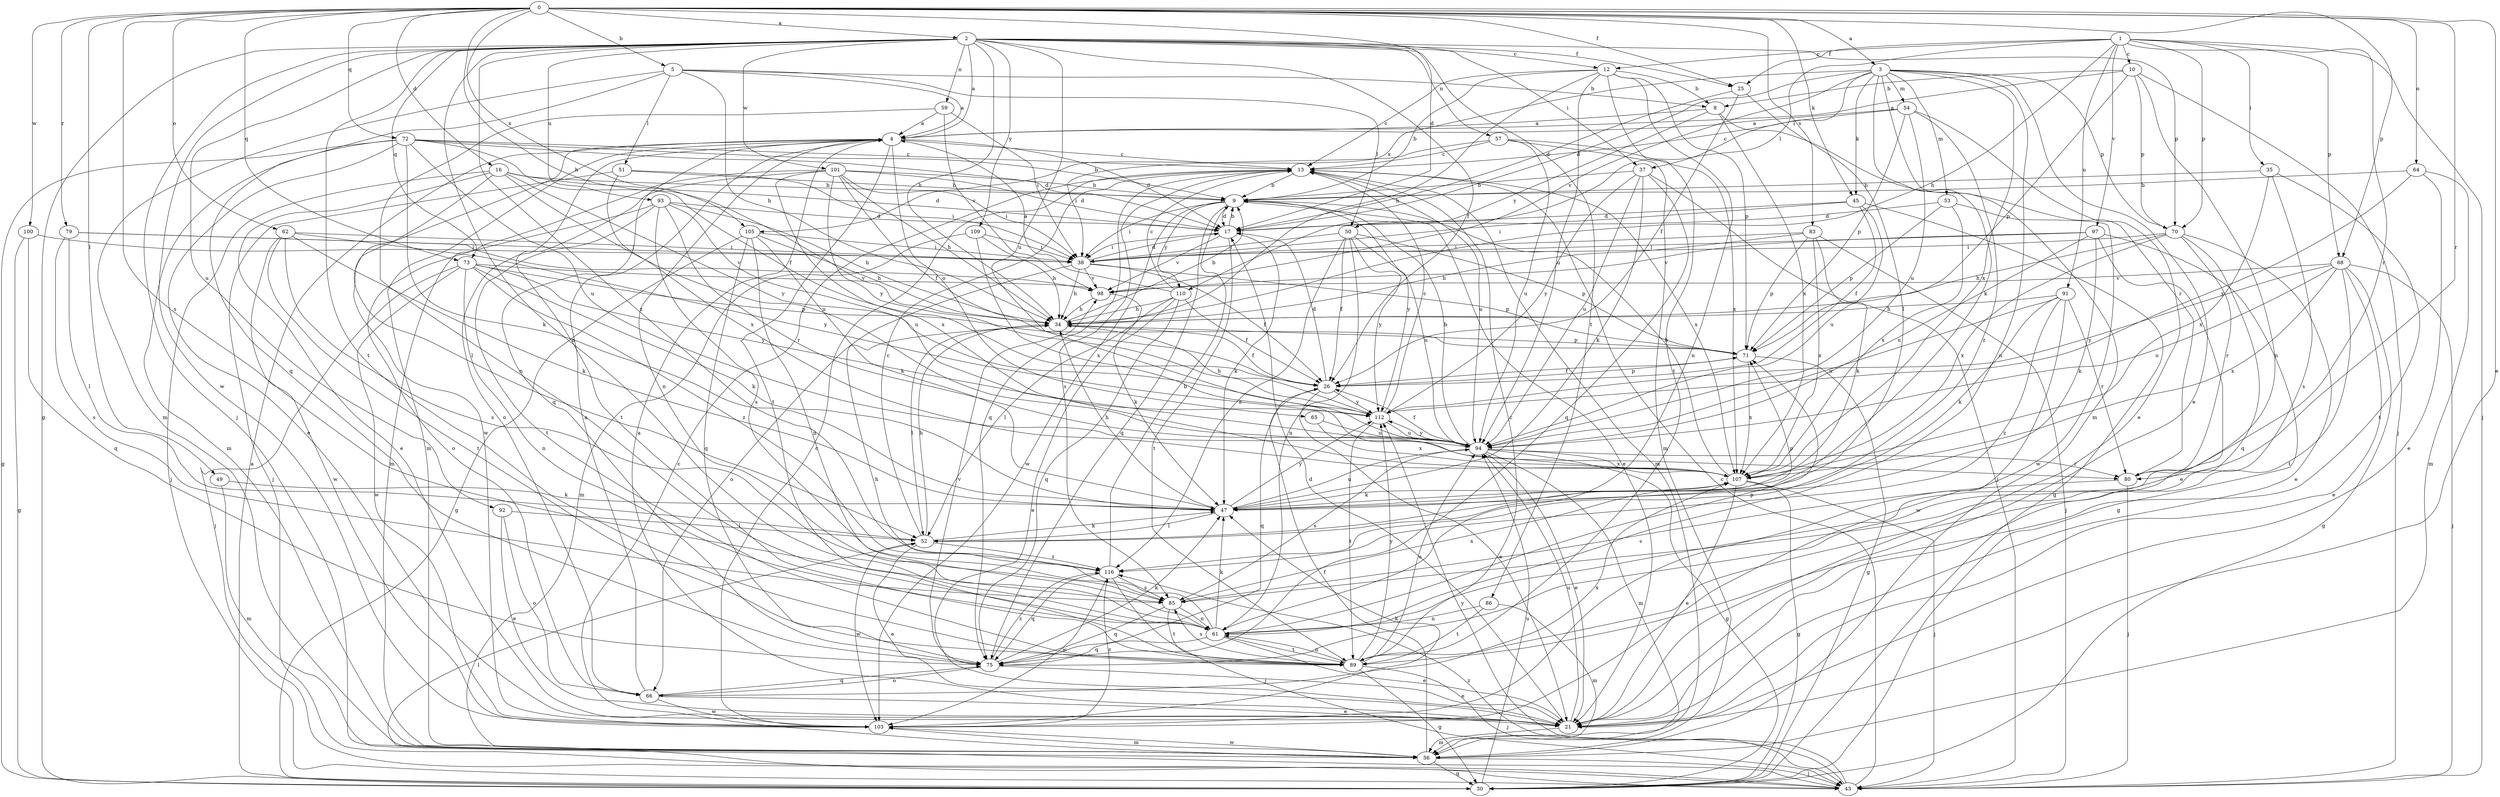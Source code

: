 strict digraph  {
0;
1;
2;
3;
4;
5;
8;
9;
10;
12;
13;
16;
17;
21;
25;
26;
30;
34;
35;
37;
38;
43;
45;
47;
49;
50;
51;
52;
53;
54;
56;
57;
59;
61;
62;
64;
65;
66;
68;
70;
71;
72;
73;
75;
79;
80;
83;
85;
86;
89;
91;
92;
93;
94;
97;
98;
100;
101;
103;
105;
107;
109;
110;
112;
116;
0 -> 2  [label=a];
0 -> 3  [label=a];
0 -> 5  [label=b];
0 -> 16  [label=d];
0 -> 17  [label=d];
0 -> 21  [label=e];
0 -> 25  [label=f];
0 -> 34  [label=h];
0 -> 45  [label=k];
0 -> 49  [label=l];
0 -> 62  [label=o];
0 -> 64  [label=o];
0 -> 68  [label=p];
0 -> 72  [label=q];
0 -> 73  [label=q];
0 -> 79  [label=r];
0 -> 80  [label=r];
0 -> 83  [label=s];
0 -> 85  [label=s];
0 -> 100  [label=w];
0 -> 105  [label=x];
1 -> 10  [label=c];
1 -> 12  [label=c];
1 -> 25  [label=f];
1 -> 34  [label=h];
1 -> 35  [label=i];
1 -> 43  [label=j];
1 -> 50  [label=l];
1 -> 68  [label=p];
1 -> 70  [label=p];
1 -> 80  [label=r];
1 -> 91  [label=u];
1 -> 97  [label=v];
2 -> 4  [label=a];
2 -> 12  [label=c];
2 -> 25  [label=f];
2 -> 26  [label=f];
2 -> 30  [label=g];
2 -> 34  [label=h];
2 -> 37  [label=i];
2 -> 43  [label=j];
2 -> 57  [label=n];
2 -> 59  [label=n];
2 -> 61  [label=n];
2 -> 70  [label=p];
2 -> 73  [label=q];
2 -> 86  [label=t];
2 -> 89  [label=t];
2 -> 92  [label=u];
2 -> 93  [label=u];
2 -> 94  [label=u];
2 -> 101  [label=w];
2 -> 103  [label=w];
2 -> 109  [label=y];
2 -> 116  [label=z];
3 -> 17  [label=d];
3 -> 21  [label=e];
3 -> 37  [label=i];
3 -> 45  [label=k];
3 -> 47  [label=k];
3 -> 53  [label=m];
3 -> 54  [label=m];
3 -> 56  [label=m];
3 -> 61  [label=n];
3 -> 70  [label=p];
3 -> 98  [label=v];
3 -> 105  [label=x];
3 -> 107  [label=x];
4 -> 13  [label=c];
4 -> 17  [label=d];
4 -> 56  [label=m];
4 -> 61  [label=n];
4 -> 65  [label=o];
4 -> 66  [label=o];
4 -> 75  [label=q];
4 -> 89  [label=t];
4 -> 103  [label=w];
5 -> 4  [label=a];
5 -> 8  [label=b];
5 -> 34  [label=h];
5 -> 50  [label=l];
5 -> 51  [label=l];
5 -> 56  [label=m];
5 -> 75  [label=q];
8 -> 4  [label=a];
8 -> 80  [label=r];
8 -> 107  [label=x];
8 -> 110  [label=y];
9 -> 17  [label=d];
9 -> 21  [label=e];
9 -> 38  [label=i];
9 -> 75  [label=q];
9 -> 103  [label=w];
9 -> 110  [label=y];
9 -> 112  [label=y];
10 -> 4  [label=a];
10 -> 8  [label=b];
10 -> 43  [label=j];
10 -> 61  [label=n];
10 -> 70  [label=p];
10 -> 71  [label=p];
12 -> 8  [label=b];
12 -> 9  [label=b];
12 -> 13  [label=c];
12 -> 34  [label=h];
12 -> 61  [label=n];
12 -> 71  [label=p];
12 -> 89  [label=t];
12 -> 94  [label=u];
13 -> 9  [label=b];
13 -> 56  [label=m];
13 -> 75  [label=q];
13 -> 85  [label=s];
13 -> 94  [label=u];
13 -> 107  [label=x];
16 -> 9  [label=b];
16 -> 17  [label=d];
16 -> 21  [label=e];
16 -> 43  [label=j];
16 -> 52  [label=l];
16 -> 94  [label=u];
16 -> 112  [label=y];
17 -> 9  [label=b];
17 -> 38  [label=i];
17 -> 47  [label=k];
17 -> 89  [label=t];
17 -> 98  [label=v];
21 -> 4  [label=a];
21 -> 17  [label=d];
21 -> 56  [label=m];
21 -> 94  [label=u];
25 -> 17  [label=d];
25 -> 26  [label=f];
25 -> 52  [label=l];
26 -> 17  [label=d];
26 -> 21  [label=e];
26 -> 71  [label=p];
26 -> 75  [label=q];
26 -> 112  [label=y];
30 -> 4  [label=a];
30 -> 94  [label=u];
34 -> 9  [label=b];
34 -> 26  [label=f];
34 -> 52  [label=l];
34 -> 71  [label=p];
35 -> 9  [label=b];
35 -> 85  [label=s];
35 -> 89  [label=t];
35 -> 107  [label=x];
37 -> 9  [label=b];
37 -> 43  [label=j];
37 -> 47  [label=k];
37 -> 75  [label=q];
37 -> 94  [label=u];
37 -> 112  [label=y];
38 -> 17  [label=d];
38 -> 26  [label=f];
38 -> 34  [label=h];
38 -> 66  [label=o];
38 -> 71  [label=p];
38 -> 98  [label=v];
43 -> 13  [label=c];
43 -> 52  [label=l];
43 -> 112  [label=y];
43 -> 116  [label=z];
45 -> 17  [label=d];
45 -> 26  [label=f];
45 -> 30  [label=g];
45 -> 38  [label=i];
45 -> 94  [label=u];
47 -> 34  [label=h];
47 -> 52  [label=l];
47 -> 94  [label=u];
47 -> 112  [label=y];
49 -> 47  [label=k];
49 -> 56  [label=m];
50 -> 26  [label=f];
50 -> 38  [label=i];
50 -> 61  [label=n];
50 -> 71  [label=p];
50 -> 94  [label=u];
50 -> 112  [label=y];
50 -> 116  [label=z];
51 -> 9  [label=b];
51 -> 38  [label=i];
51 -> 43  [label=j];
51 -> 107  [label=x];
52 -> 13  [label=c];
52 -> 21  [label=e];
52 -> 34  [label=h];
52 -> 47  [label=k];
52 -> 71  [label=p];
52 -> 103  [label=w];
52 -> 116  [label=z];
53 -> 17  [label=d];
53 -> 71  [label=p];
53 -> 103  [label=w];
53 -> 107  [label=x];
54 -> 4  [label=a];
54 -> 13  [label=c];
54 -> 21  [label=e];
54 -> 71  [label=p];
54 -> 94  [label=u];
54 -> 116  [label=z];
56 -> 13  [label=c];
56 -> 26  [label=f];
56 -> 30  [label=g];
56 -> 43  [label=j];
56 -> 103  [label=w];
57 -> 13  [label=c];
57 -> 38  [label=i];
57 -> 56  [label=m];
57 -> 94  [label=u];
57 -> 107  [label=x];
59 -> 4  [label=a];
59 -> 38  [label=i];
59 -> 61  [label=n];
59 -> 98  [label=v];
61 -> 21  [label=e];
61 -> 34  [label=h];
61 -> 47  [label=k];
61 -> 71  [label=p];
61 -> 75  [label=q];
61 -> 89  [label=t];
62 -> 38  [label=i];
62 -> 47  [label=k];
62 -> 85  [label=s];
62 -> 89  [label=t];
62 -> 103  [label=w];
62 -> 112  [label=y];
64 -> 9  [label=b];
64 -> 21  [label=e];
64 -> 56  [label=m];
64 -> 112  [label=y];
65 -> 94  [label=u];
65 -> 107  [label=x];
66 -> 4  [label=a];
66 -> 21  [label=e];
66 -> 75  [label=q];
66 -> 103  [label=w];
66 -> 107  [label=x];
68 -> 21  [label=e];
68 -> 30  [label=g];
68 -> 43  [label=j];
68 -> 89  [label=t];
68 -> 94  [label=u];
68 -> 98  [label=v];
68 -> 107  [label=x];
68 -> 112  [label=y];
70 -> 21  [label=e];
70 -> 34  [label=h];
70 -> 38  [label=i];
70 -> 75  [label=q];
70 -> 80  [label=r];
70 -> 107  [label=x];
71 -> 26  [label=f];
71 -> 30  [label=g];
71 -> 107  [label=x];
72 -> 9  [label=b];
72 -> 13  [label=c];
72 -> 17  [label=d];
72 -> 21  [label=e];
72 -> 26  [label=f];
72 -> 30  [label=g];
72 -> 47  [label=k];
72 -> 56  [label=m];
72 -> 94  [label=u];
73 -> 43  [label=j];
73 -> 47  [label=k];
73 -> 61  [label=n];
73 -> 71  [label=p];
73 -> 98  [label=v];
73 -> 103  [label=w];
73 -> 112  [label=y];
73 -> 116  [label=z];
75 -> 21  [label=e];
75 -> 47  [label=k];
75 -> 66  [label=o];
75 -> 98  [label=v];
75 -> 116  [label=z];
79 -> 38  [label=i];
79 -> 52  [label=l];
79 -> 85  [label=s];
79 -> 98  [label=v];
80 -> 43  [label=j];
80 -> 85  [label=s];
83 -> 34  [label=h];
83 -> 38  [label=i];
83 -> 43  [label=j];
83 -> 47  [label=k];
83 -> 71  [label=p];
83 -> 107  [label=x];
85 -> 61  [label=n];
85 -> 75  [label=q];
85 -> 89  [label=t];
85 -> 107  [label=x];
86 -> 56  [label=m];
86 -> 61  [label=n];
86 -> 89  [label=t];
89 -> 13  [label=c];
89 -> 30  [label=g];
89 -> 43  [label=j];
89 -> 61  [label=n];
89 -> 85  [label=s];
89 -> 94  [label=u];
89 -> 112  [label=y];
91 -> 34  [label=h];
91 -> 47  [label=k];
91 -> 80  [label=r];
91 -> 94  [label=u];
91 -> 103  [label=w];
91 -> 116  [label=z];
92 -> 21  [label=e];
92 -> 52  [label=l];
92 -> 66  [label=o];
93 -> 17  [label=d];
93 -> 34  [label=h];
93 -> 66  [label=o];
93 -> 80  [label=r];
93 -> 85  [label=s];
93 -> 89  [label=t];
93 -> 94  [label=u];
94 -> 9  [label=b];
94 -> 21  [label=e];
94 -> 26  [label=f];
94 -> 30  [label=g];
94 -> 56  [label=m];
94 -> 80  [label=r];
94 -> 85  [label=s];
94 -> 107  [label=x];
94 -> 112  [label=y];
97 -> 21  [label=e];
97 -> 30  [label=g];
97 -> 38  [label=i];
97 -> 47  [label=k];
97 -> 94  [label=u];
97 -> 98  [label=v];
98 -> 34  [label=h];
98 -> 47  [label=k];
100 -> 30  [label=g];
100 -> 38  [label=i];
100 -> 75  [label=q];
101 -> 9  [label=b];
101 -> 17  [label=d];
101 -> 26  [label=f];
101 -> 34  [label=h];
101 -> 38  [label=i];
101 -> 56  [label=m];
101 -> 89  [label=t];
101 -> 107  [label=x];
101 -> 112  [label=y];
103 -> 13  [label=c];
103 -> 47  [label=k];
103 -> 56  [label=m];
103 -> 116  [label=z];
105 -> 30  [label=g];
105 -> 34  [label=h];
105 -> 38  [label=i];
105 -> 47  [label=k];
105 -> 61  [label=n];
105 -> 75  [label=q];
107 -> 9  [label=b];
107 -> 21  [label=e];
107 -> 30  [label=g];
107 -> 43  [label=j];
107 -> 47  [label=k];
109 -> 34  [label=h];
109 -> 38  [label=i];
109 -> 56  [label=m];
109 -> 107  [label=x];
110 -> 4  [label=a];
110 -> 13  [label=c];
110 -> 21  [label=e];
110 -> 26  [label=f];
110 -> 34  [label=h];
110 -> 52  [label=l];
110 -> 75  [label=q];
112 -> 13  [label=c];
112 -> 34  [label=h];
112 -> 89  [label=t];
112 -> 94  [label=u];
116 -> 9  [label=b];
116 -> 43  [label=j];
116 -> 75  [label=q];
116 -> 85  [label=s];
116 -> 103  [label=w];
}
